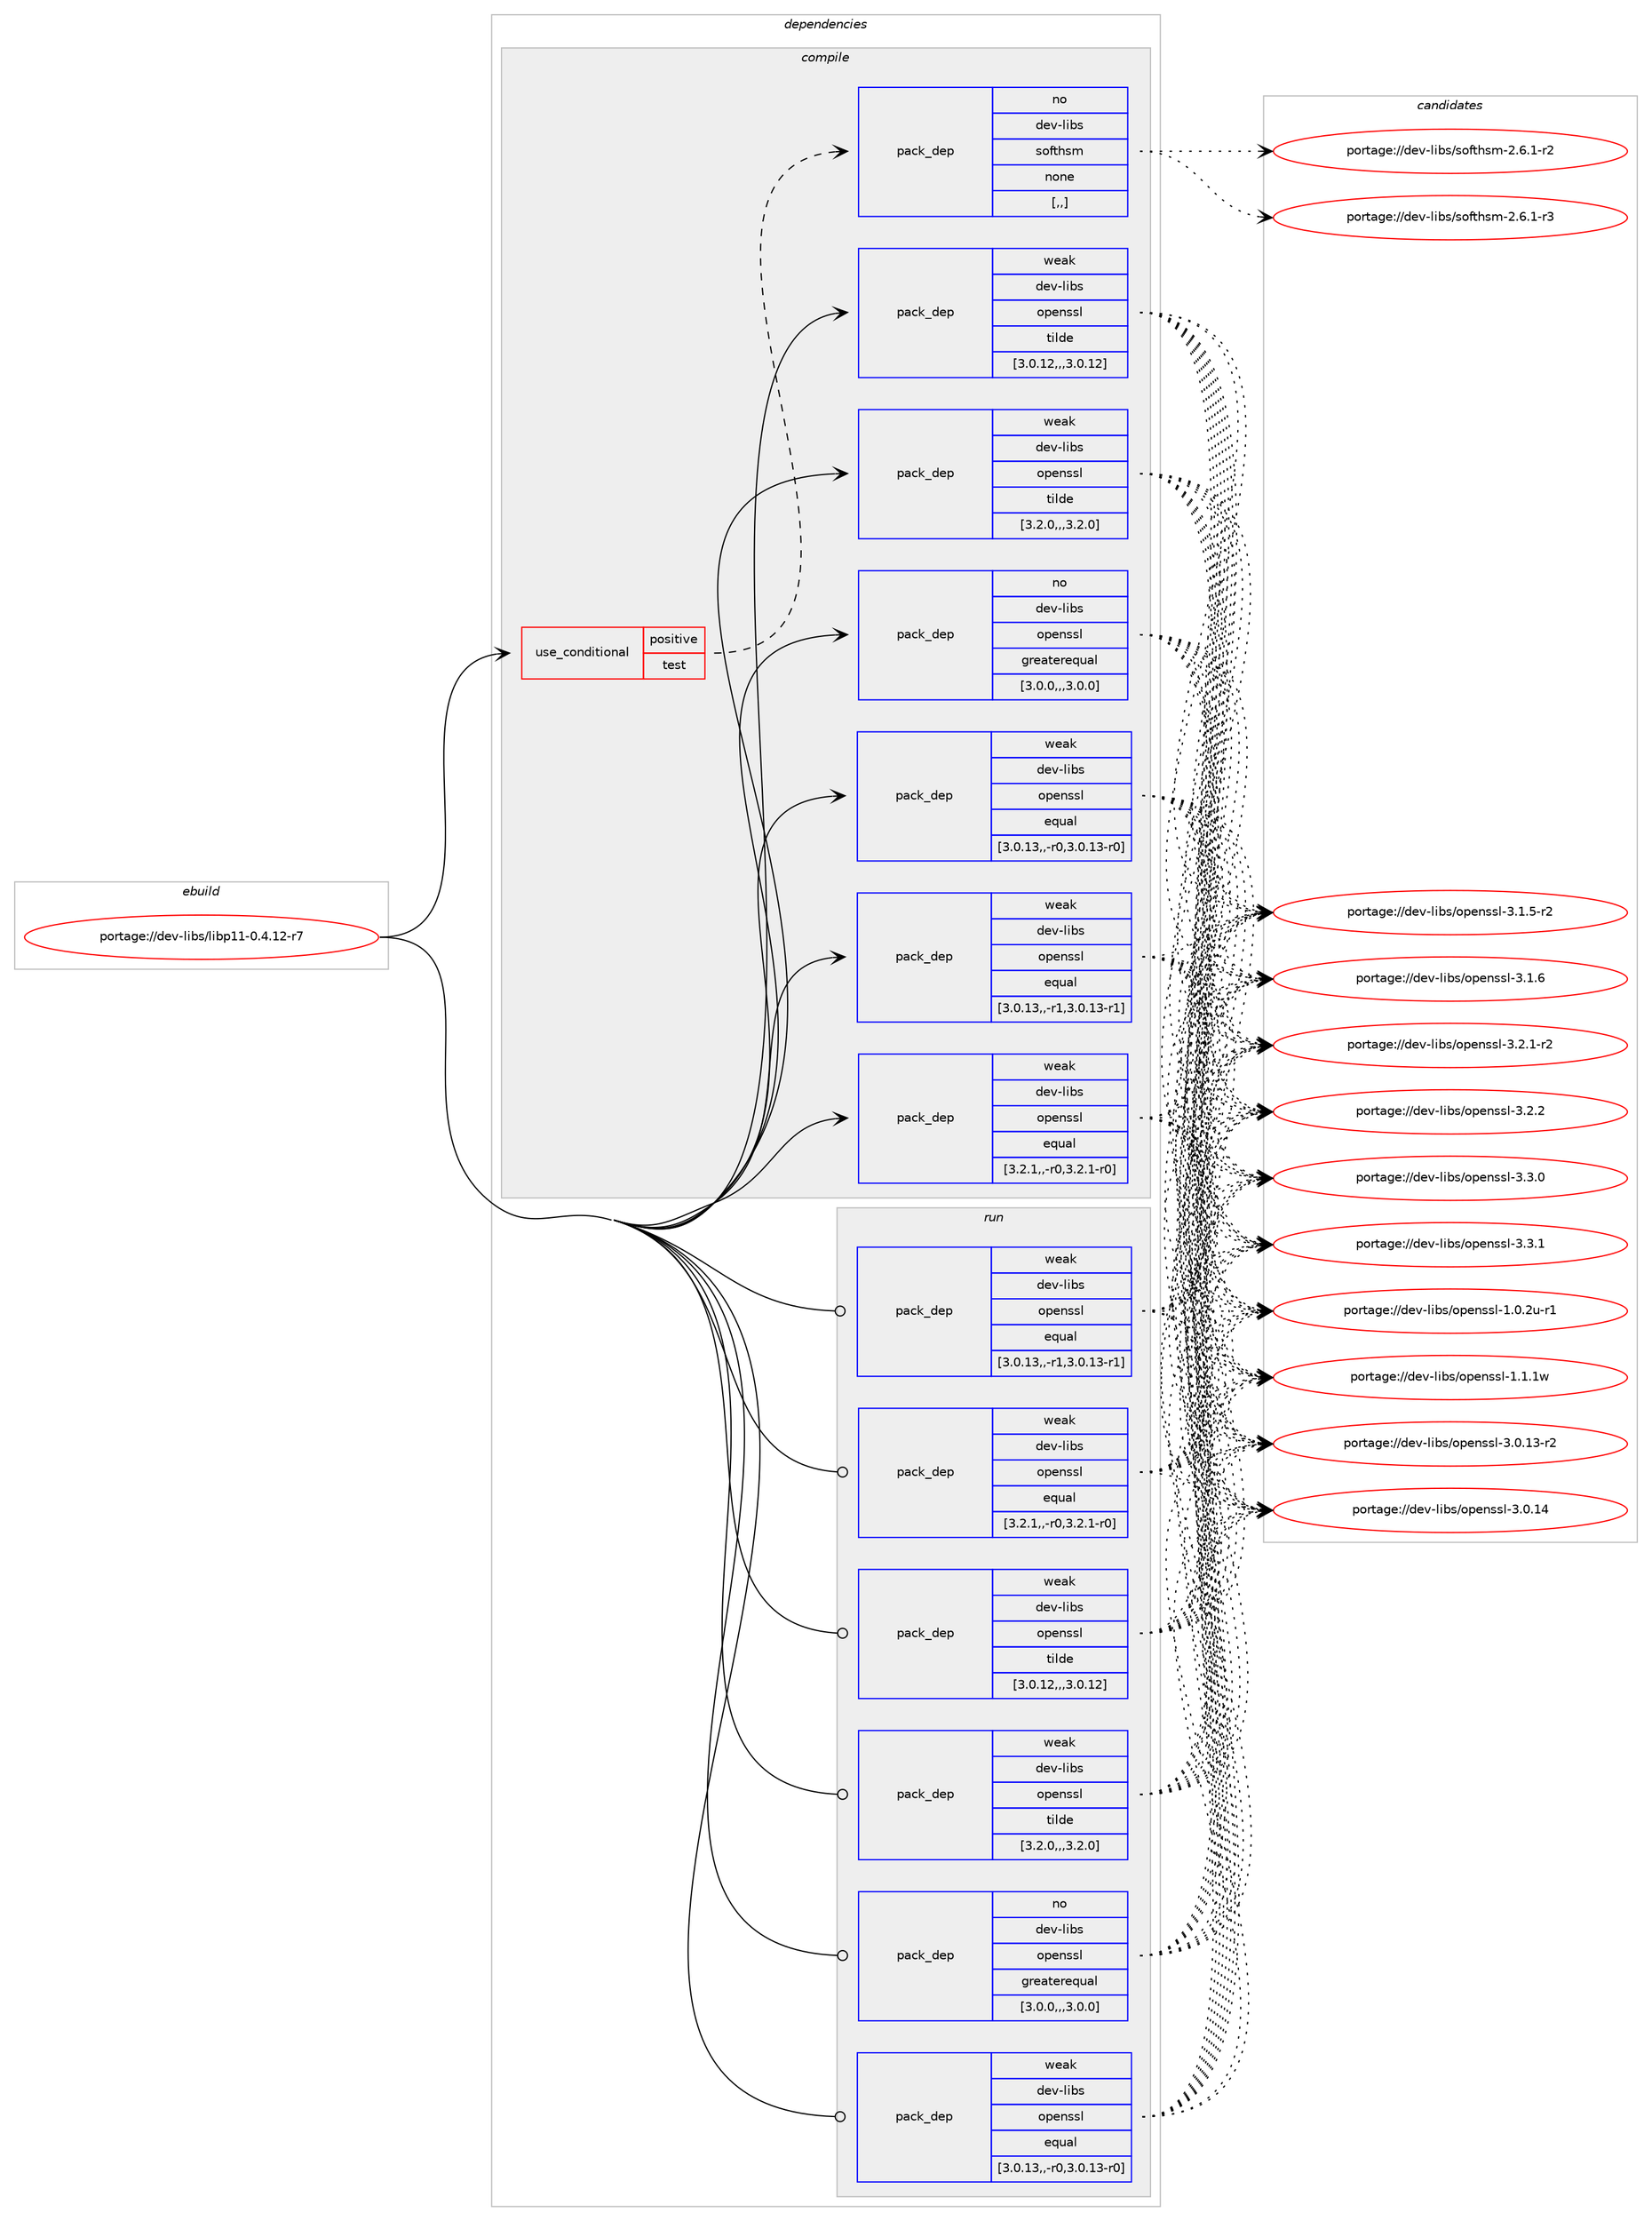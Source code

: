 digraph prolog {

# *************
# Graph options
# *************

newrank=true;
concentrate=true;
compound=true;
graph [rankdir=LR,fontname=Helvetica,fontsize=10,ranksep=1.5];#, ranksep=2.5, nodesep=0.2];
edge  [arrowhead=vee];
node  [fontname=Helvetica,fontsize=10];

# **********
# The ebuild
# **********

subgraph cluster_leftcol {
color=gray;
rank=same;
label=<<i>ebuild</i>>;
id [label="portage://dev-libs/libp11-0.4.12-r7", color=red, width=4, href="../dev-libs/libp11-0.4.12-r7.svg"];
}

# ****************
# The dependencies
# ****************

subgraph cluster_midcol {
color=gray;
label=<<i>dependencies</i>>;
subgraph cluster_compile {
fillcolor="#eeeeee";
style=filled;
label=<<i>compile</i>>;
subgraph cond26302 {
dependency107991 [label=<<TABLE BORDER="0" CELLBORDER="1" CELLSPACING="0" CELLPADDING="4"><TR><TD ROWSPAN="3" CELLPADDING="10">use_conditional</TD></TR><TR><TD>positive</TD></TR><TR><TD>test</TD></TR></TABLE>>, shape=none, color=red];
subgraph pack80530 {
dependency107992 [label=<<TABLE BORDER="0" CELLBORDER="1" CELLSPACING="0" CELLPADDING="4" WIDTH="220"><TR><TD ROWSPAN="6" CELLPADDING="30">pack_dep</TD></TR><TR><TD WIDTH="110">no</TD></TR><TR><TD>dev-libs</TD></TR><TR><TD>softhsm</TD></TR><TR><TD>none</TD></TR><TR><TD>[,,]</TD></TR></TABLE>>, shape=none, color=blue];
}
dependency107991:e -> dependency107992:w [weight=20,style="dashed",arrowhead="vee"];
}
id:e -> dependency107991:w [weight=20,style="solid",arrowhead="vee"];
subgraph pack80531 {
dependency107993 [label=<<TABLE BORDER="0" CELLBORDER="1" CELLSPACING="0" CELLPADDING="4" WIDTH="220"><TR><TD ROWSPAN="6" CELLPADDING="30">pack_dep</TD></TR><TR><TD WIDTH="110">no</TD></TR><TR><TD>dev-libs</TD></TR><TR><TD>openssl</TD></TR><TR><TD>greaterequal</TD></TR><TR><TD>[3.0.0,,,3.0.0]</TD></TR></TABLE>>, shape=none, color=blue];
}
id:e -> dependency107993:w [weight=20,style="solid",arrowhead="vee"];
subgraph pack80532 {
dependency107994 [label=<<TABLE BORDER="0" CELLBORDER="1" CELLSPACING="0" CELLPADDING="4" WIDTH="220"><TR><TD ROWSPAN="6" CELLPADDING="30">pack_dep</TD></TR><TR><TD WIDTH="110">weak</TD></TR><TR><TD>dev-libs</TD></TR><TR><TD>openssl</TD></TR><TR><TD>equal</TD></TR><TR><TD>[3.0.13,,-r0,3.0.13-r0]</TD></TR></TABLE>>, shape=none, color=blue];
}
id:e -> dependency107994:w [weight=20,style="solid",arrowhead="vee"];
subgraph pack80533 {
dependency107995 [label=<<TABLE BORDER="0" CELLBORDER="1" CELLSPACING="0" CELLPADDING="4" WIDTH="220"><TR><TD ROWSPAN="6" CELLPADDING="30">pack_dep</TD></TR><TR><TD WIDTH="110">weak</TD></TR><TR><TD>dev-libs</TD></TR><TR><TD>openssl</TD></TR><TR><TD>equal</TD></TR><TR><TD>[3.0.13,,-r1,3.0.13-r1]</TD></TR></TABLE>>, shape=none, color=blue];
}
id:e -> dependency107995:w [weight=20,style="solid",arrowhead="vee"];
subgraph pack80534 {
dependency107996 [label=<<TABLE BORDER="0" CELLBORDER="1" CELLSPACING="0" CELLPADDING="4" WIDTH="220"><TR><TD ROWSPAN="6" CELLPADDING="30">pack_dep</TD></TR><TR><TD WIDTH="110">weak</TD></TR><TR><TD>dev-libs</TD></TR><TR><TD>openssl</TD></TR><TR><TD>equal</TD></TR><TR><TD>[3.2.1,,-r0,3.2.1-r0]</TD></TR></TABLE>>, shape=none, color=blue];
}
id:e -> dependency107996:w [weight=20,style="solid",arrowhead="vee"];
subgraph pack80535 {
dependency107997 [label=<<TABLE BORDER="0" CELLBORDER="1" CELLSPACING="0" CELLPADDING="4" WIDTH="220"><TR><TD ROWSPAN="6" CELLPADDING="30">pack_dep</TD></TR><TR><TD WIDTH="110">weak</TD></TR><TR><TD>dev-libs</TD></TR><TR><TD>openssl</TD></TR><TR><TD>tilde</TD></TR><TR><TD>[3.0.12,,,3.0.12]</TD></TR></TABLE>>, shape=none, color=blue];
}
id:e -> dependency107997:w [weight=20,style="solid",arrowhead="vee"];
subgraph pack80536 {
dependency107998 [label=<<TABLE BORDER="0" CELLBORDER="1" CELLSPACING="0" CELLPADDING="4" WIDTH="220"><TR><TD ROWSPAN="6" CELLPADDING="30">pack_dep</TD></TR><TR><TD WIDTH="110">weak</TD></TR><TR><TD>dev-libs</TD></TR><TR><TD>openssl</TD></TR><TR><TD>tilde</TD></TR><TR><TD>[3.2.0,,,3.2.0]</TD></TR></TABLE>>, shape=none, color=blue];
}
id:e -> dependency107998:w [weight=20,style="solid",arrowhead="vee"];
}
subgraph cluster_compileandrun {
fillcolor="#eeeeee";
style=filled;
label=<<i>compile and run</i>>;
}
subgraph cluster_run {
fillcolor="#eeeeee";
style=filled;
label=<<i>run</i>>;
subgraph pack80537 {
dependency107999 [label=<<TABLE BORDER="0" CELLBORDER="1" CELLSPACING="0" CELLPADDING="4" WIDTH="220"><TR><TD ROWSPAN="6" CELLPADDING="30">pack_dep</TD></TR><TR><TD WIDTH="110">no</TD></TR><TR><TD>dev-libs</TD></TR><TR><TD>openssl</TD></TR><TR><TD>greaterequal</TD></TR><TR><TD>[3.0.0,,,3.0.0]</TD></TR></TABLE>>, shape=none, color=blue];
}
id:e -> dependency107999:w [weight=20,style="solid",arrowhead="odot"];
subgraph pack80538 {
dependency108000 [label=<<TABLE BORDER="0" CELLBORDER="1" CELLSPACING="0" CELLPADDING="4" WIDTH="220"><TR><TD ROWSPAN="6" CELLPADDING="30">pack_dep</TD></TR><TR><TD WIDTH="110">weak</TD></TR><TR><TD>dev-libs</TD></TR><TR><TD>openssl</TD></TR><TR><TD>equal</TD></TR><TR><TD>[3.0.13,,-r0,3.0.13-r0]</TD></TR></TABLE>>, shape=none, color=blue];
}
id:e -> dependency108000:w [weight=20,style="solid",arrowhead="odot"];
subgraph pack80539 {
dependency108001 [label=<<TABLE BORDER="0" CELLBORDER="1" CELLSPACING="0" CELLPADDING="4" WIDTH="220"><TR><TD ROWSPAN="6" CELLPADDING="30">pack_dep</TD></TR><TR><TD WIDTH="110">weak</TD></TR><TR><TD>dev-libs</TD></TR><TR><TD>openssl</TD></TR><TR><TD>equal</TD></TR><TR><TD>[3.0.13,,-r1,3.0.13-r1]</TD></TR></TABLE>>, shape=none, color=blue];
}
id:e -> dependency108001:w [weight=20,style="solid",arrowhead="odot"];
subgraph pack80540 {
dependency108002 [label=<<TABLE BORDER="0" CELLBORDER="1" CELLSPACING="0" CELLPADDING="4" WIDTH="220"><TR><TD ROWSPAN="6" CELLPADDING="30">pack_dep</TD></TR><TR><TD WIDTH="110">weak</TD></TR><TR><TD>dev-libs</TD></TR><TR><TD>openssl</TD></TR><TR><TD>equal</TD></TR><TR><TD>[3.2.1,,-r0,3.2.1-r0]</TD></TR></TABLE>>, shape=none, color=blue];
}
id:e -> dependency108002:w [weight=20,style="solid",arrowhead="odot"];
subgraph pack80541 {
dependency108003 [label=<<TABLE BORDER="0" CELLBORDER="1" CELLSPACING="0" CELLPADDING="4" WIDTH="220"><TR><TD ROWSPAN="6" CELLPADDING="30">pack_dep</TD></TR><TR><TD WIDTH="110">weak</TD></TR><TR><TD>dev-libs</TD></TR><TR><TD>openssl</TD></TR><TR><TD>tilde</TD></TR><TR><TD>[3.0.12,,,3.0.12]</TD></TR></TABLE>>, shape=none, color=blue];
}
id:e -> dependency108003:w [weight=20,style="solid",arrowhead="odot"];
subgraph pack80542 {
dependency108004 [label=<<TABLE BORDER="0" CELLBORDER="1" CELLSPACING="0" CELLPADDING="4" WIDTH="220"><TR><TD ROWSPAN="6" CELLPADDING="30">pack_dep</TD></TR><TR><TD WIDTH="110">weak</TD></TR><TR><TD>dev-libs</TD></TR><TR><TD>openssl</TD></TR><TR><TD>tilde</TD></TR><TR><TD>[3.2.0,,,3.2.0]</TD></TR></TABLE>>, shape=none, color=blue];
}
id:e -> dependency108004:w [weight=20,style="solid",arrowhead="odot"];
}
}

# **************
# The candidates
# **************

subgraph cluster_choices {
rank=same;
color=gray;
label=<<i>candidates</i>>;

subgraph choice80530 {
color=black;
nodesep=1;
choice1001011184510810598115471151111021161041151094550465446494511450 [label="portage://dev-libs/softhsm-2.6.1-r2", color=red, width=4,href="../dev-libs/softhsm-2.6.1-r2.svg"];
choice1001011184510810598115471151111021161041151094550465446494511451 [label="portage://dev-libs/softhsm-2.6.1-r3", color=red, width=4,href="../dev-libs/softhsm-2.6.1-r3.svg"];
dependency107992:e -> choice1001011184510810598115471151111021161041151094550465446494511450:w [style=dotted,weight="100"];
dependency107992:e -> choice1001011184510810598115471151111021161041151094550465446494511451:w [style=dotted,weight="100"];
}
subgraph choice80531 {
color=black;
nodesep=1;
choice1001011184510810598115471111121011101151151084549464846501174511449 [label="portage://dev-libs/openssl-1.0.2u-r1", color=red, width=4,href="../dev-libs/openssl-1.0.2u-r1.svg"];
choice100101118451081059811547111112101110115115108454946494649119 [label="portage://dev-libs/openssl-1.1.1w", color=red, width=4,href="../dev-libs/openssl-1.1.1w.svg"];
choice100101118451081059811547111112101110115115108455146484649514511450 [label="portage://dev-libs/openssl-3.0.13-r2", color=red, width=4,href="../dev-libs/openssl-3.0.13-r2.svg"];
choice10010111845108105981154711111210111011511510845514648464952 [label="portage://dev-libs/openssl-3.0.14", color=red, width=4,href="../dev-libs/openssl-3.0.14.svg"];
choice1001011184510810598115471111121011101151151084551464946534511450 [label="portage://dev-libs/openssl-3.1.5-r2", color=red, width=4,href="../dev-libs/openssl-3.1.5-r2.svg"];
choice100101118451081059811547111112101110115115108455146494654 [label="portage://dev-libs/openssl-3.1.6", color=red, width=4,href="../dev-libs/openssl-3.1.6.svg"];
choice1001011184510810598115471111121011101151151084551465046494511450 [label="portage://dev-libs/openssl-3.2.1-r2", color=red, width=4,href="../dev-libs/openssl-3.2.1-r2.svg"];
choice100101118451081059811547111112101110115115108455146504650 [label="portage://dev-libs/openssl-3.2.2", color=red, width=4,href="../dev-libs/openssl-3.2.2.svg"];
choice100101118451081059811547111112101110115115108455146514648 [label="portage://dev-libs/openssl-3.3.0", color=red, width=4,href="../dev-libs/openssl-3.3.0.svg"];
choice100101118451081059811547111112101110115115108455146514649 [label="portage://dev-libs/openssl-3.3.1", color=red, width=4,href="../dev-libs/openssl-3.3.1.svg"];
dependency107993:e -> choice1001011184510810598115471111121011101151151084549464846501174511449:w [style=dotted,weight="100"];
dependency107993:e -> choice100101118451081059811547111112101110115115108454946494649119:w [style=dotted,weight="100"];
dependency107993:e -> choice100101118451081059811547111112101110115115108455146484649514511450:w [style=dotted,weight="100"];
dependency107993:e -> choice10010111845108105981154711111210111011511510845514648464952:w [style=dotted,weight="100"];
dependency107993:e -> choice1001011184510810598115471111121011101151151084551464946534511450:w [style=dotted,weight="100"];
dependency107993:e -> choice100101118451081059811547111112101110115115108455146494654:w [style=dotted,weight="100"];
dependency107993:e -> choice1001011184510810598115471111121011101151151084551465046494511450:w [style=dotted,weight="100"];
dependency107993:e -> choice100101118451081059811547111112101110115115108455146504650:w [style=dotted,weight="100"];
dependency107993:e -> choice100101118451081059811547111112101110115115108455146514648:w [style=dotted,weight="100"];
dependency107993:e -> choice100101118451081059811547111112101110115115108455146514649:w [style=dotted,weight="100"];
}
subgraph choice80532 {
color=black;
nodesep=1;
choice1001011184510810598115471111121011101151151084549464846501174511449 [label="portage://dev-libs/openssl-1.0.2u-r1", color=red, width=4,href="../dev-libs/openssl-1.0.2u-r1.svg"];
choice100101118451081059811547111112101110115115108454946494649119 [label="portage://dev-libs/openssl-1.1.1w", color=red, width=4,href="../dev-libs/openssl-1.1.1w.svg"];
choice100101118451081059811547111112101110115115108455146484649514511450 [label="portage://dev-libs/openssl-3.0.13-r2", color=red, width=4,href="../dev-libs/openssl-3.0.13-r2.svg"];
choice10010111845108105981154711111210111011511510845514648464952 [label="portage://dev-libs/openssl-3.0.14", color=red, width=4,href="../dev-libs/openssl-3.0.14.svg"];
choice1001011184510810598115471111121011101151151084551464946534511450 [label="portage://dev-libs/openssl-3.1.5-r2", color=red, width=4,href="../dev-libs/openssl-3.1.5-r2.svg"];
choice100101118451081059811547111112101110115115108455146494654 [label="portage://dev-libs/openssl-3.1.6", color=red, width=4,href="../dev-libs/openssl-3.1.6.svg"];
choice1001011184510810598115471111121011101151151084551465046494511450 [label="portage://dev-libs/openssl-3.2.1-r2", color=red, width=4,href="../dev-libs/openssl-3.2.1-r2.svg"];
choice100101118451081059811547111112101110115115108455146504650 [label="portage://dev-libs/openssl-3.2.2", color=red, width=4,href="../dev-libs/openssl-3.2.2.svg"];
choice100101118451081059811547111112101110115115108455146514648 [label="portage://dev-libs/openssl-3.3.0", color=red, width=4,href="../dev-libs/openssl-3.3.0.svg"];
choice100101118451081059811547111112101110115115108455146514649 [label="portage://dev-libs/openssl-3.3.1", color=red, width=4,href="../dev-libs/openssl-3.3.1.svg"];
dependency107994:e -> choice1001011184510810598115471111121011101151151084549464846501174511449:w [style=dotted,weight="100"];
dependency107994:e -> choice100101118451081059811547111112101110115115108454946494649119:w [style=dotted,weight="100"];
dependency107994:e -> choice100101118451081059811547111112101110115115108455146484649514511450:w [style=dotted,weight="100"];
dependency107994:e -> choice10010111845108105981154711111210111011511510845514648464952:w [style=dotted,weight="100"];
dependency107994:e -> choice1001011184510810598115471111121011101151151084551464946534511450:w [style=dotted,weight="100"];
dependency107994:e -> choice100101118451081059811547111112101110115115108455146494654:w [style=dotted,weight="100"];
dependency107994:e -> choice1001011184510810598115471111121011101151151084551465046494511450:w [style=dotted,weight="100"];
dependency107994:e -> choice100101118451081059811547111112101110115115108455146504650:w [style=dotted,weight="100"];
dependency107994:e -> choice100101118451081059811547111112101110115115108455146514648:w [style=dotted,weight="100"];
dependency107994:e -> choice100101118451081059811547111112101110115115108455146514649:w [style=dotted,weight="100"];
}
subgraph choice80533 {
color=black;
nodesep=1;
choice1001011184510810598115471111121011101151151084549464846501174511449 [label="portage://dev-libs/openssl-1.0.2u-r1", color=red, width=4,href="../dev-libs/openssl-1.0.2u-r1.svg"];
choice100101118451081059811547111112101110115115108454946494649119 [label="portage://dev-libs/openssl-1.1.1w", color=red, width=4,href="../dev-libs/openssl-1.1.1w.svg"];
choice100101118451081059811547111112101110115115108455146484649514511450 [label="portage://dev-libs/openssl-3.0.13-r2", color=red, width=4,href="../dev-libs/openssl-3.0.13-r2.svg"];
choice10010111845108105981154711111210111011511510845514648464952 [label="portage://dev-libs/openssl-3.0.14", color=red, width=4,href="../dev-libs/openssl-3.0.14.svg"];
choice1001011184510810598115471111121011101151151084551464946534511450 [label="portage://dev-libs/openssl-3.1.5-r2", color=red, width=4,href="../dev-libs/openssl-3.1.5-r2.svg"];
choice100101118451081059811547111112101110115115108455146494654 [label="portage://dev-libs/openssl-3.1.6", color=red, width=4,href="../dev-libs/openssl-3.1.6.svg"];
choice1001011184510810598115471111121011101151151084551465046494511450 [label="portage://dev-libs/openssl-3.2.1-r2", color=red, width=4,href="../dev-libs/openssl-3.2.1-r2.svg"];
choice100101118451081059811547111112101110115115108455146504650 [label="portage://dev-libs/openssl-3.2.2", color=red, width=4,href="../dev-libs/openssl-3.2.2.svg"];
choice100101118451081059811547111112101110115115108455146514648 [label="portage://dev-libs/openssl-3.3.0", color=red, width=4,href="../dev-libs/openssl-3.3.0.svg"];
choice100101118451081059811547111112101110115115108455146514649 [label="portage://dev-libs/openssl-3.3.1", color=red, width=4,href="../dev-libs/openssl-3.3.1.svg"];
dependency107995:e -> choice1001011184510810598115471111121011101151151084549464846501174511449:w [style=dotted,weight="100"];
dependency107995:e -> choice100101118451081059811547111112101110115115108454946494649119:w [style=dotted,weight="100"];
dependency107995:e -> choice100101118451081059811547111112101110115115108455146484649514511450:w [style=dotted,weight="100"];
dependency107995:e -> choice10010111845108105981154711111210111011511510845514648464952:w [style=dotted,weight="100"];
dependency107995:e -> choice1001011184510810598115471111121011101151151084551464946534511450:w [style=dotted,weight="100"];
dependency107995:e -> choice100101118451081059811547111112101110115115108455146494654:w [style=dotted,weight="100"];
dependency107995:e -> choice1001011184510810598115471111121011101151151084551465046494511450:w [style=dotted,weight="100"];
dependency107995:e -> choice100101118451081059811547111112101110115115108455146504650:w [style=dotted,weight="100"];
dependency107995:e -> choice100101118451081059811547111112101110115115108455146514648:w [style=dotted,weight="100"];
dependency107995:e -> choice100101118451081059811547111112101110115115108455146514649:w [style=dotted,weight="100"];
}
subgraph choice80534 {
color=black;
nodesep=1;
choice1001011184510810598115471111121011101151151084549464846501174511449 [label="portage://dev-libs/openssl-1.0.2u-r1", color=red, width=4,href="../dev-libs/openssl-1.0.2u-r1.svg"];
choice100101118451081059811547111112101110115115108454946494649119 [label="portage://dev-libs/openssl-1.1.1w", color=red, width=4,href="../dev-libs/openssl-1.1.1w.svg"];
choice100101118451081059811547111112101110115115108455146484649514511450 [label="portage://dev-libs/openssl-3.0.13-r2", color=red, width=4,href="../dev-libs/openssl-3.0.13-r2.svg"];
choice10010111845108105981154711111210111011511510845514648464952 [label="portage://dev-libs/openssl-3.0.14", color=red, width=4,href="../dev-libs/openssl-3.0.14.svg"];
choice1001011184510810598115471111121011101151151084551464946534511450 [label="portage://dev-libs/openssl-3.1.5-r2", color=red, width=4,href="../dev-libs/openssl-3.1.5-r2.svg"];
choice100101118451081059811547111112101110115115108455146494654 [label="portage://dev-libs/openssl-3.1.6", color=red, width=4,href="../dev-libs/openssl-3.1.6.svg"];
choice1001011184510810598115471111121011101151151084551465046494511450 [label="portage://dev-libs/openssl-3.2.1-r2", color=red, width=4,href="../dev-libs/openssl-3.2.1-r2.svg"];
choice100101118451081059811547111112101110115115108455146504650 [label="portage://dev-libs/openssl-3.2.2", color=red, width=4,href="../dev-libs/openssl-3.2.2.svg"];
choice100101118451081059811547111112101110115115108455146514648 [label="portage://dev-libs/openssl-3.3.0", color=red, width=4,href="../dev-libs/openssl-3.3.0.svg"];
choice100101118451081059811547111112101110115115108455146514649 [label="portage://dev-libs/openssl-3.3.1", color=red, width=4,href="../dev-libs/openssl-3.3.1.svg"];
dependency107996:e -> choice1001011184510810598115471111121011101151151084549464846501174511449:w [style=dotted,weight="100"];
dependency107996:e -> choice100101118451081059811547111112101110115115108454946494649119:w [style=dotted,weight="100"];
dependency107996:e -> choice100101118451081059811547111112101110115115108455146484649514511450:w [style=dotted,weight="100"];
dependency107996:e -> choice10010111845108105981154711111210111011511510845514648464952:w [style=dotted,weight="100"];
dependency107996:e -> choice1001011184510810598115471111121011101151151084551464946534511450:w [style=dotted,weight="100"];
dependency107996:e -> choice100101118451081059811547111112101110115115108455146494654:w [style=dotted,weight="100"];
dependency107996:e -> choice1001011184510810598115471111121011101151151084551465046494511450:w [style=dotted,weight="100"];
dependency107996:e -> choice100101118451081059811547111112101110115115108455146504650:w [style=dotted,weight="100"];
dependency107996:e -> choice100101118451081059811547111112101110115115108455146514648:w [style=dotted,weight="100"];
dependency107996:e -> choice100101118451081059811547111112101110115115108455146514649:w [style=dotted,weight="100"];
}
subgraph choice80535 {
color=black;
nodesep=1;
choice1001011184510810598115471111121011101151151084549464846501174511449 [label="portage://dev-libs/openssl-1.0.2u-r1", color=red, width=4,href="../dev-libs/openssl-1.0.2u-r1.svg"];
choice100101118451081059811547111112101110115115108454946494649119 [label="portage://dev-libs/openssl-1.1.1w", color=red, width=4,href="../dev-libs/openssl-1.1.1w.svg"];
choice100101118451081059811547111112101110115115108455146484649514511450 [label="portage://dev-libs/openssl-3.0.13-r2", color=red, width=4,href="../dev-libs/openssl-3.0.13-r2.svg"];
choice10010111845108105981154711111210111011511510845514648464952 [label="portage://dev-libs/openssl-3.0.14", color=red, width=4,href="../dev-libs/openssl-3.0.14.svg"];
choice1001011184510810598115471111121011101151151084551464946534511450 [label="portage://dev-libs/openssl-3.1.5-r2", color=red, width=4,href="../dev-libs/openssl-3.1.5-r2.svg"];
choice100101118451081059811547111112101110115115108455146494654 [label="portage://dev-libs/openssl-3.1.6", color=red, width=4,href="../dev-libs/openssl-3.1.6.svg"];
choice1001011184510810598115471111121011101151151084551465046494511450 [label="portage://dev-libs/openssl-3.2.1-r2", color=red, width=4,href="../dev-libs/openssl-3.2.1-r2.svg"];
choice100101118451081059811547111112101110115115108455146504650 [label="portage://dev-libs/openssl-3.2.2", color=red, width=4,href="../dev-libs/openssl-3.2.2.svg"];
choice100101118451081059811547111112101110115115108455146514648 [label="portage://dev-libs/openssl-3.3.0", color=red, width=4,href="../dev-libs/openssl-3.3.0.svg"];
choice100101118451081059811547111112101110115115108455146514649 [label="portage://dev-libs/openssl-3.3.1", color=red, width=4,href="../dev-libs/openssl-3.3.1.svg"];
dependency107997:e -> choice1001011184510810598115471111121011101151151084549464846501174511449:w [style=dotted,weight="100"];
dependency107997:e -> choice100101118451081059811547111112101110115115108454946494649119:w [style=dotted,weight="100"];
dependency107997:e -> choice100101118451081059811547111112101110115115108455146484649514511450:w [style=dotted,weight="100"];
dependency107997:e -> choice10010111845108105981154711111210111011511510845514648464952:w [style=dotted,weight="100"];
dependency107997:e -> choice1001011184510810598115471111121011101151151084551464946534511450:w [style=dotted,weight="100"];
dependency107997:e -> choice100101118451081059811547111112101110115115108455146494654:w [style=dotted,weight="100"];
dependency107997:e -> choice1001011184510810598115471111121011101151151084551465046494511450:w [style=dotted,weight="100"];
dependency107997:e -> choice100101118451081059811547111112101110115115108455146504650:w [style=dotted,weight="100"];
dependency107997:e -> choice100101118451081059811547111112101110115115108455146514648:w [style=dotted,weight="100"];
dependency107997:e -> choice100101118451081059811547111112101110115115108455146514649:w [style=dotted,weight="100"];
}
subgraph choice80536 {
color=black;
nodesep=1;
choice1001011184510810598115471111121011101151151084549464846501174511449 [label="portage://dev-libs/openssl-1.0.2u-r1", color=red, width=4,href="../dev-libs/openssl-1.0.2u-r1.svg"];
choice100101118451081059811547111112101110115115108454946494649119 [label="portage://dev-libs/openssl-1.1.1w", color=red, width=4,href="../dev-libs/openssl-1.1.1w.svg"];
choice100101118451081059811547111112101110115115108455146484649514511450 [label="portage://dev-libs/openssl-3.0.13-r2", color=red, width=4,href="../dev-libs/openssl-3.0.13-r2.svg"];
choice10010111845108105981154711111210111011511510845514648464952 [label="portage://dev-libs/openssl-3.0.14", color=red, width=4,href="../dev-libs/openssl-3.0.14.svg"];
choice1001011184510810598115471111121011101151151084551464946534511450 [label="portage://dev-libs/openssl-3.1.5-r2", color=red, width=4,href="../dev-libs/openssl-3.1.5-r2.svg"];
choice100101118451081059811547111112101110115115108455146494654 [label="portage://dev-libs/openssl-3.1.6", color=red, width=4,href="../dev-libs/openssl-3.1.6.svg"];
choice1001011184510810598115471111121011101151151084551465046494511450 [label="portage://dev-libs/openssl-3.2.1-r2", color=red, width=4,href="../dev-libs/openssl-3.2.1-r2.svg"];
choice100101118451081059811547111112101110115115108455146504650 [label="portage://dev-libs/openssl-3.2.2", color=red, width=4,href="../dev-libs/openssl-3.2.2.svg"];
choice100101118451081059811547111112101110115115108455146514648 [label="portage://dev-libs/openssl-3.3.0", color=red, width=4,href="../dev-libs/openssl-3.3.0.svg"];
choice100101118451081059811547111112101110115115108455146514649 [label="portage://dev-libs/openssl-3.3.1", color=red, width=4,href="../dev-libs/openssl-3.3.1.svg"];
dependency107998:e -> choice1001011184510810598115471111121011101151151084549464846501174511449:w [style=dotted,weight="100"];
dependency107998:e -> choice100101118451081059811547111112101110115115108454946494649119:w [style=dotted,weight="100"];
dependency107998:e -> choice100101118451081059811547111112101110115115108455146484649514511450:w [style=dotted,weight="100"];
dependency107998:e -> choice10010111845108105981154711111210111011511510845514648464952:w [style=dotted,weight="100"];
dependency107998:e -> choice1001011184510810598115471111121011101151151084551464946534511450:w [style=dotted,weight="100"];
dependency107998:e -> choice100101118451081059811547111112101110115115108455146494654:w [style=dotted,weight="100"];
dependency107998:e -> choice1001011184510810598115471111121011101151151084551465046494511450:w [style=dotted,weight="100"];
dependency107998:e -> choice100101118451081059811547111112101110115115108455146504650:w [style=dotted,weight="100"];
dependency107998:e -> choice100101118451081059811547111112101110115115108455146514648:w [style=dotted,weight="100"];
dependency107998:e -> choice100101118451081059811547111112101110115115108455146514649:w [style=dotted,weight="100"];
}
subgraph choice80537 {
color=black;
nodesep=1;
choice1001011184510810598115471111121011101151151084549464846501174511449 [label="portage://dev-libs/openssl-1.0.2u-r1", color=red, width=4,href="../dev-libs/openssl-1.0.2u-r1.svg"];
choice100101118451081059811547111112101110115115108454946494649119 [label="portage://dev-libs/openssl-1.1.1w", color=red, width=4,href="../dev-libs/openssl-1.1.1w.svg"];
choice100101118451081059811547111112101110115115108455146484649514511450 [label="portage://dev-libs/openssl-3.0.13-r2", color=red, width=4,href="../dev-libs/openssl-3.0.13-r2.svg"];
choice10010111845108105981154711111210111011511510845514648464952 [label="portage://dev-libs/openssl-3.0.14", color=red, width=4,href="../dev-libs/openssl-3.0.14.svg"];
choice1001011184510810598115471111121011101151151084551464946534511450 [label="portage://dev-libs/openssl-3.1.5-r2", color=red, width=4,href="../dev-libs/openssl-3.1.5-r2.svg"];
choice100101118451081059811547111112101110115115108455146494654 [label="portage://dev-libs/openssl-3.1.6", color=red, width=4,href="../dev-libs/openssl-3.1.6.svg"];
choice1001011184510810598115471111121011101151151084551465046494511450 [label="portage://dev-libs/openssl-3.2.1-r2", color=red, width=4,href="../dev-libs/openssl-3.2.1-r2.svg"];
choice100101118451081059811547111112101110115115108455146504650 [label="portage://dev-libs/openssl-3.2.2", color=red, width=4,href="../dev-libs/openssl-3.2.2.svg"];
choice100101118451081059811547111112101110115115108455146514648 [label="portage://dev-libs/openssl-3.3.0", color=red, width=4,href="../dev-libs/openssl-3.3.0.svg"];
choice100101118451081059811547111112101110115115108455146514649 [label="portage://dev-libs/openssl-3.3.1", color=red, width=4,href="../dev-libs/openssl-3.3.1.svg"];
dependency107999:e -> choice1001011184510810598115471111121011101151151084549464846501174511449:w [style=dotted,weight="100"];
dependency107999:e -> choice100101118451081059811547111112101110115115108454946494649119:w [style=dotted,weight="100"];
dependency107999:e -> choice100101118451081059811547111112101110115115108455146484649514511450:w [style=dotted,weight="100"];
dependency107999:e -> choice10010111845108105981154711111210111011511510845514648464952:w [style=dotted,weight="100"];
dependency107999:e -> choice1001011184510810598115471111121011101151151084551464946534511450:w [style=dotted,weight="100"];
dependency107999:e -> choice100101118451081059811547111112101110115115108455146494654:w [style=dotted,weight="100"];
dependency107999:e -> choice1001011184510810598115471111121011101151151084551465046494511450:w [style=dotted,weight="100"];
dependency107999:e -> choice100101118451081059811547111112101110115115108455146504650:w [style=dotted,weight="100"];
dependency107999:e -> choice100101118451081059811547111112101110115115108455146514648:w [style=dotted,weight="100"];
dependency107999:e -> choice100101118451081059811547111112101110115115108455146514649:w [style=dotted,weight="100"];
}
subgraph choice80538 {
color=black;
nodesep=1;
choice1001011184510810598115471111121011101151151084549464846501174511449 [label="portage://dev-libs/openssl-1.0.2u-r1", color=red, width=4,href="../dev-libs/openssl-1.0.2u-r1.svg"];
choice100101118451081059811547111112101110115115108454946494649119 [label="portage://dev-libs/openssl-1.1.1w", color=red, width=4,href="../dev-libs/openssl-1.1.1w.svg"];
choice100101118451081059811547111112101110115115108455146484649514511450 [label="portage://dev-libs/openssl-3.0.13-r2", color=red, width=4,href="../dev-libs/openssl-3.0.13-r2.svg"];
choice10010111845108105981154711111210111011511510845514648464952 [label="portage://dev-libs/openssl-3.0.14", color=red, width=4,href="../dev-libs/openssl-3.0.14.svg"];
choice1001011184510810598115471111121011101151151084551464946534511450 [label="portage://dev-libs/openssl-3.1.5-r2", color=red, width=4,href="../dev-libs/openssl-3.1.5-r2.svg"];
choice100101118451081059811547111112101110115115108455146494654 [label="portage://dev-libs/openssl-3.1.6", color=red, width=4,href="../dev-libs/openssl-3.1.6.svg"];
choice1001011184510810598115471111121011101151151084551465046494511450 [label="portage://dev-libs/openssl-3.2.1-r2", color=red, width=4,href="../dev-libs/openssl-3.2.1-r2.svg"];
choice100101118451081059811547111112101110115115108455146504650 [label="portage://dev-libs/openssl-3.2.2", color=red, width=4,href="../dev-libs/openssl-3.2.2.svg"];
choice100101118451081059811547111112101110115115108455146514648 [label="portage://dev-libs/openssl-3.3.0", color=red, width=4,href="../dev-libs/openssl-3.3.0.svg"];
choice100101118451081059811547111112101110115115108455146514649 [label="portage://dev-libs/openssl-3.3.1", color=red, width=4,href="../dev-libs/openssl-3.3.1.svg"];
dependency108000:e -> choice1001011184510810598115471111121011101151151084549464846501174511449:w [style=dotted,weight="100"];
dependency108000:e -> choice100101118451081059811547111112101110115115108454946494649119:w [style=dotted,weight="100"];
dependency108000:e -> choice100101118451081059811547111112101110115115108455146484649514511450:w [style=dotted,weight="100"];
dependency108000:e -> choice10010111845108105981154711111210111011511510845514648464952:w [style=dotted,weight="100"];
dependency108000:e -> choice1001011184510810598115471111121011101151151084551464946534511450:w [style=dotted,weight="100"];
dependency108000:e -> choice100101118451081059811547111112101110115115108455146494654:w [style=dotted,weight="100"];
dependency108000:e -> choice1001011184510810598115471111121011101151151084551465046494511450:w [style=dotted,weight="100"];
dependency108000:e -> choice100101118451081059811547111112101110115115108455146504650:w [style=dotted,weight="100"];
dependency108000:e -> choice100101118451081059811547111112101110115115108455146514648:w [style=dotted,weight="100"];
dependency108000:e -> choice100101118451081059811547111112101110115115108455146514649:w [style=dotted,weight="100"];
}
subgraph choice80539 {
color=black;
nodesep=1;
choice1001011184510810598115471111121011101151151084549464846501174511449 [label="portage://dev-libs/openssl-1.0.2u-r1", color=red, width=4,href="../dev-libs/openssl-1.0.2u-r1.svg"];
choice100101118451081059811547111112101110115115108454946494649119 [label="portage://dev-libs/openssl-1.1.1w", color=red, width=4,href="../dev-libs/openssl-1.1.1w.svg"];
choice100101118451081059811547111112101110115115108455146484649514511450 [label="portage://dev-libs/openssl-3.0.13-r2", color=red, width=4,href="../dev-libs/openssl-3.0.13-r2.svg"];
choice10010111845108105981154711111210111011511510845514648464952 [label="portage://dev-libs/openssl-3.0.14", color=red, width=4,href="../dev-libs/openssl-3.0.14.svg"];
choice1001011184510810598115471111121011101151151084551464946534511450 [label="portage://dev-libs/openssl-3.1.5-r2", color=red, width=4,href="../dev-libs/openssl-3.1.5-r2.svg"];
choice100101118451081059811547111112101110115115108455146494654 [label="portage://dev-libs/openssl-3.1.6", color=red, width=4,href="../dev-libs/openssl-3.1.6.svg"];
choice1001011184510810598115471111121011101151151084551465046494511450 [label="portage://dev-libs/openssl-3.2.1-r2", color=red, width=4,href="../dev-libs/openssl-3.2.1-r2.svg"];
choice100101118451081059811547111112101110115115108455146504650 [label="portage://dev-libs/openssl-3.2.2", color=red, width=4,href="../dev-libs/openssl-3.2.2.svg"];
choice100101118451081059811547111112101110115115108455146514648 [label="portage://dev-libs/openssl-3.3.0", color=red, width=4,href="../dev-libs/openssl-3.3.0.svg"];
choice100101118451081059811547111112101110115115108455146514649 [label="portage://dev-libs/openssl-3.3.1", color=red, width=4,href="../dev-libs/openssl-3.3.1.svg"];
dependency108001:e -> choice1001011184510810598115471111121011101151151084549464846501174511449:w [style=dotted,weight="100"];
dependency108001:e -> choice100101118451081059811547111112101110115115108454946494649119:w [style=dotted,weight="100"];
dependency108001:e -> choice100101118451081059811547111112101110115115108455146484649514511450:w [style=dotted,weight="100"];
dependency108001:e -> choice10010111845108105981154711111210111011511510845514648464952:w [style=dotted,weight="100"];
dependency108001:e -> choice1001011184510810598115471111121011101151151084551464946534511450:w [style=dotted,weight="100"];
dependency108001:e -> choice100101118451081059811547111112101110115115108455146494654:w [style=dotted,weight="100"];
dependency108001:e -> choice1001011184510810598115471111121011101151151084551465046494511450:w [style=dotted,weight="100"];
dependency108001:e -> choice100101118451081059811547111112101110115115108455146504650:w [style=dotted,weight="100"];
dependency108001:e -> choice100101118451081059811547111112101110115115108455146514648:w [style=dotted,weight="100"];
dependency108001:e -> choice100101118451081059811547111112101110115115108455146514649:w [style=dotted,weight="100"];
}
subgraph choice80540 {
color=black;
nodesep=1;
choice1001011184510810598115471111121011101151151084549464846501174511449 [label="portage://dev-libs/openssl-1.0.2u-r1", color=red, width=4,href="../dev-libs/openssl-1.0.2u-r1.svg"];
choice100101118451081059811547111112101110115115108454946494649119 [label="portage://dev-libs/openssl-1.1.1w", color=red, width=4,href="../dev-libs/openssl-1.1.1w.svg"];
choice100101118451081059811547111112101110115115108455146484649514511450 [label="portage://dev-libs/openssl-3.0.13-r2", color=red, width=4,href="../dev-libs/openssl-3.0.13-r2.svg"];
choice10010111845108105981154711111210111011511510845514648464952 [label="portage://dev-libs/openssl-3.0.14", color=red, width=4,href="../dev-libs/openssl-3.0.14.svg"];
choice1001011184510810598115471111121011101151151084551464946534511450 [label="portage://dev-libs/openssl-3.1.5-r2", color=red, width=4,href="../dev-libs/openssl-3.1.5-r2.svg"];
choice100101118451081059811547111112101110115115108455146494654 [label="portage://dev-libs/openssl-3.1.6", color=red, width=4,href="../dev-libs/openssl-3.1.6.svg"];
choice1001011184510810598115471111121011101151151084551465046494511450 [label="portage://dev-libs/openssl-3.2.1-r2", color=red, width=4,href="../dev-libs/openssl-3.2.1-r2.svg"];
choice100101118451081059811547111112101110115115108455146504650 [label="portage://dev-libs/openssl-3.2.2", color=red, width=4,href="../dev-libs/openssl-3.2.2.svg"];
choice100101118451081059811547111112101110115115108455146514648 [label="portage://dev-libs/openssl-3.3.0", color=red, width=4,href="../dev-libs/openssl-3.3.0.svg"];
choice100101118451081059811547111112101110115115108455146514649 [label="portage://dev-libs/openssl-3.3.1", color=red, width=4,href="../dev-libs/openssl-3.3.1.svg"];
dependency108002:e -> choice1001011184510810598115471111121011101151151084549464846501174511449:w [style=dotted,weight="100"];
dependency108002:e -> choice100101118451081059811547111112101110115115108454946494649119:w [style=dotted,weight="100"];
dependency108002:e -> choice100101118451081059811547111112101110115115108455146484649514511450:w [style=dotted,weight="100"];
dependency108002:e -> choice10010111845108105981154711111210111011511510845514648464952:w [style=dotted,weight="100"];
dependency108002:e -> choice1001011184510810598115471111121011101151151084551464946534511450:w [style=dotted,weight="100"];
dependency108002:e -> choice100101118451081059811547111112101110115115108455146494654:w [style=dotted,weight="100"];
dependency108002:e -> choice1001011184510810598115471111121011101151151084551465046494511450:w [style=dotted,weight="100"];
dependency108002:e -> choice100101118451081059811547111112101110115115108455146504650:w [style=dotted,weight="100"];
dependency108002:e -> choice100101118451081059811547111112101110115115108455146514648:w [style=dotted,weight="100"];
dependency108002:e -> choice100101118451081059811547111112101110115115108455146514649:w [style=dotted,weight="100"];
}
subgraph choice80541 {
color=black;
nodesep=1;
choice1001011184510810598115471111121011101151151084549464846501174511449 [label="portage://dev-libs/openssl-1.0.2u-r1", color=red, width=4,href="../dev-libs/openssl-1.0.2u-r1.svg"];
choice100101118451081059811547111112101110115115108454946494649119 [label="portage://dev-libs/openssl-1.1.1w", color=red, width=4,href="../dev-libs/openssl-1.1.1w.svg"];
choice100101118451081059811547111112101110115115108455146484649514511450 [label="portage://dev-libs/openssl-3.0.13-r2", color=red, width=4,href="../dev-libs/openssl-3.0.13-r2.svg"];
choice10010111845108105981154711111210111011511510845514648464952 [label="portage://dev-libs/openssl-3.0.14", color=red, width=4,href="../dev-libs/openssl-3.0.14.svg"];
choice1001011184510810598115471111121011101151151084551464946534511450 [label="portage://dev-libs/openssl-3.1.5-r2", color=red, width=4,href="../dev-libs/openssl-3.1.5-r2.svg"];
choice100101118451081059811547111112101110115115108455146494654 [label="portage://dev-libs/openssl-3.1.6", color=red, width=4,href="../dev-libs/openssl-3.1.6.svg"];
choice1001011184510810598115471111121011101151151084551465046494511450 [label="portage://dev-libs/openssl-3.2.1-r2", color=red, width=4,href="../dev-libs/openssl-3.2.1-r2.svg"];
choice100101118451081059811547111112101110115115108455146504650 [label="portage://dev-libs/openssl-3.2.2", color=red, width=4,href="../dev-libs/openssl-3.2.2.svg"];
choice100101118451081059811547111112101110115115108455146514648 [label="portage://dev-libs/openssl-3.3.0", color=red, width=4,href="../dev-libs/openssl-3.3.0.svg"];
choice100101118451081059811547111112101110115115108455146514649 [label="portage://dev-libs/openssl-3.3.1", color=red, width=4,href="../dev-libs/openssl-3.3.1.svg"];
dependency108003:e -> choice1001011184510810598115471111121011101151151084549464846501174511449:w [style=dotted,weight="100"];
dependency108003:e -> choice100101118451081059811547111112101110115115108454946494649119:w [style=dotted,weight="100"];
dependency108003:e -> choice100101118451081059811547111112101110115115108455146484649514511450:w [style=dotted,weight="100"];
dependency108003:e -> choice10010111845108105981154711111210111011511510845514648464952:w [style=dotted,weight="100"];
dependency108003:e -> choice1001011184510810598115471111121011101151151084551464946534511450:w [style=dotted,weight="100"];
dependency108003:e -> choice100101118451081059811547111112101110115115108455146494654:w [style=dotted,weight="100"];
dependency108003:e -> choice1001011184510810598115471111121011101151151084551465046494511450:w [style=dotted,weight="100"];
dependency108003:e -> choice100101118451081059811547111112101110115115108455146504650:w [style=dotted,weight="100"];
dependency108003:e -> choice100101118451081059811547111112101110115115108455146514648:w [style=dotted,weight="100"];
dependency108003:e -> choice100101118451081059811547111112101110115115108455146514649:w [style=dotted,weight="100"];
}
subgraph choice80542 {
color=black;
nodesep=1;
choice1001011184510810598115471111121011101151151084549464846501174511449 [label="portage://dev-libs/openssl-1.0.2u-r1", color=red, width=4,href="../dev-libs/openssl-1.0.2u-r1.svg"];
choice100101118451081059811547111112101110115115108454946494649119 [label="portage://dev-libs/openssl-1.1.1w", color=red, width=4,href="../dev-libs/openssl-1.1.1w.svg"];
choice100101118451081059811547111112101110115115108455146484649514511450 [label="portage://dev-libs/openssl-3.0.13-r2", color=red, width=4,href="../dev-libs/openssl-3.0.13-r2.svg"];
choice10010111845108105981154711111210111011511510845514648464952 [label="portage://dev-libs/openssl-3.0.14", color=red, width=4,href="../dev-libs/openssl-3.0.14.svg"];
choice1001011184510810598115471111121011101151151084551464946534511450 [label="portage://dev-libs/openssl-3.1.5-r2", color=red, width=4,href="../dev-libs/openssl-3.1.5-r2.svg"];
choice100101118451081059811547111112101110115115108455146494654 [label="portage://dev-libs/openssl-3.1.6", color=red, width=4,href="../dev-libs/openssl-3.1.6.svg"];
choice1001011184510810598115471111121011101151151084551465046494511450 [label="portage://dev-libs/openssl-3.2.1-r2", color=red, width=4,href="../dev-libs/openssl-3.2.1-r2.svg"];
choice100101118451081059811547111112101110115115108455146504650 [label="portage://dev-libs/openssl-3.2.2", color=red, width=4,href="../dev-libs/openssl-3.2.2.svg"];
choice100101118451081059811547111112101110115115108455146514648 [label="portage://dev-libs/openssl-3.3.0", color=red, width=4,href="../dev-libs/openssl-3.3.0.svg"];
choice100101118451081059811547111112101110115115108455146514649 [label="portage://dev-libs/openssl-3.3.1", color=red, width=4,href="../dev-libs/openssl-3.3.1.svg"];
dependency108004:e -> choice1001011184510810598115471111121011101151151084549464846501174511449:w [style=dotted,weight="100"];
dependency108004:e -> choice100101118451081059811547111112101110115115108454946494649119:w [style=dotted,weight="100"];
dependency108004:e -> choice100101118451081059811547111112101110115115108455146484649514511450:w [style=dotted,weight="100"];
dependency108004:e -> choice10010111845108105981154711111210111011511510845514648464952:w [style=dotted,weight="100"];
dependency108004:e -> choice1001011184510810598115471111121011101151151084551464946534511450:w [style=dotted,weight="100"];
dependency108004:e -> choice100101118451081059811547111112101110115115108455146494654:w [style=dotted,weight="100"];
dependency108004:e -> choice1001011184510810598115471111121011101151151084551465046494511450:w [style=dotted,weight="100"];
dependency108004:e -> choice100101118451081059811547111112101110115115108455146504650:w [style=dotted,weight="100"];
dependency108004:e -> choice100101118451081059811547111112101110115115108455146514648:w [style=dotted,weight="100"];
dependency108004:e -> choice100101118451081059811547111112101110115115108455146514649:w [style=dotted,weight="100"];
}
}

}
